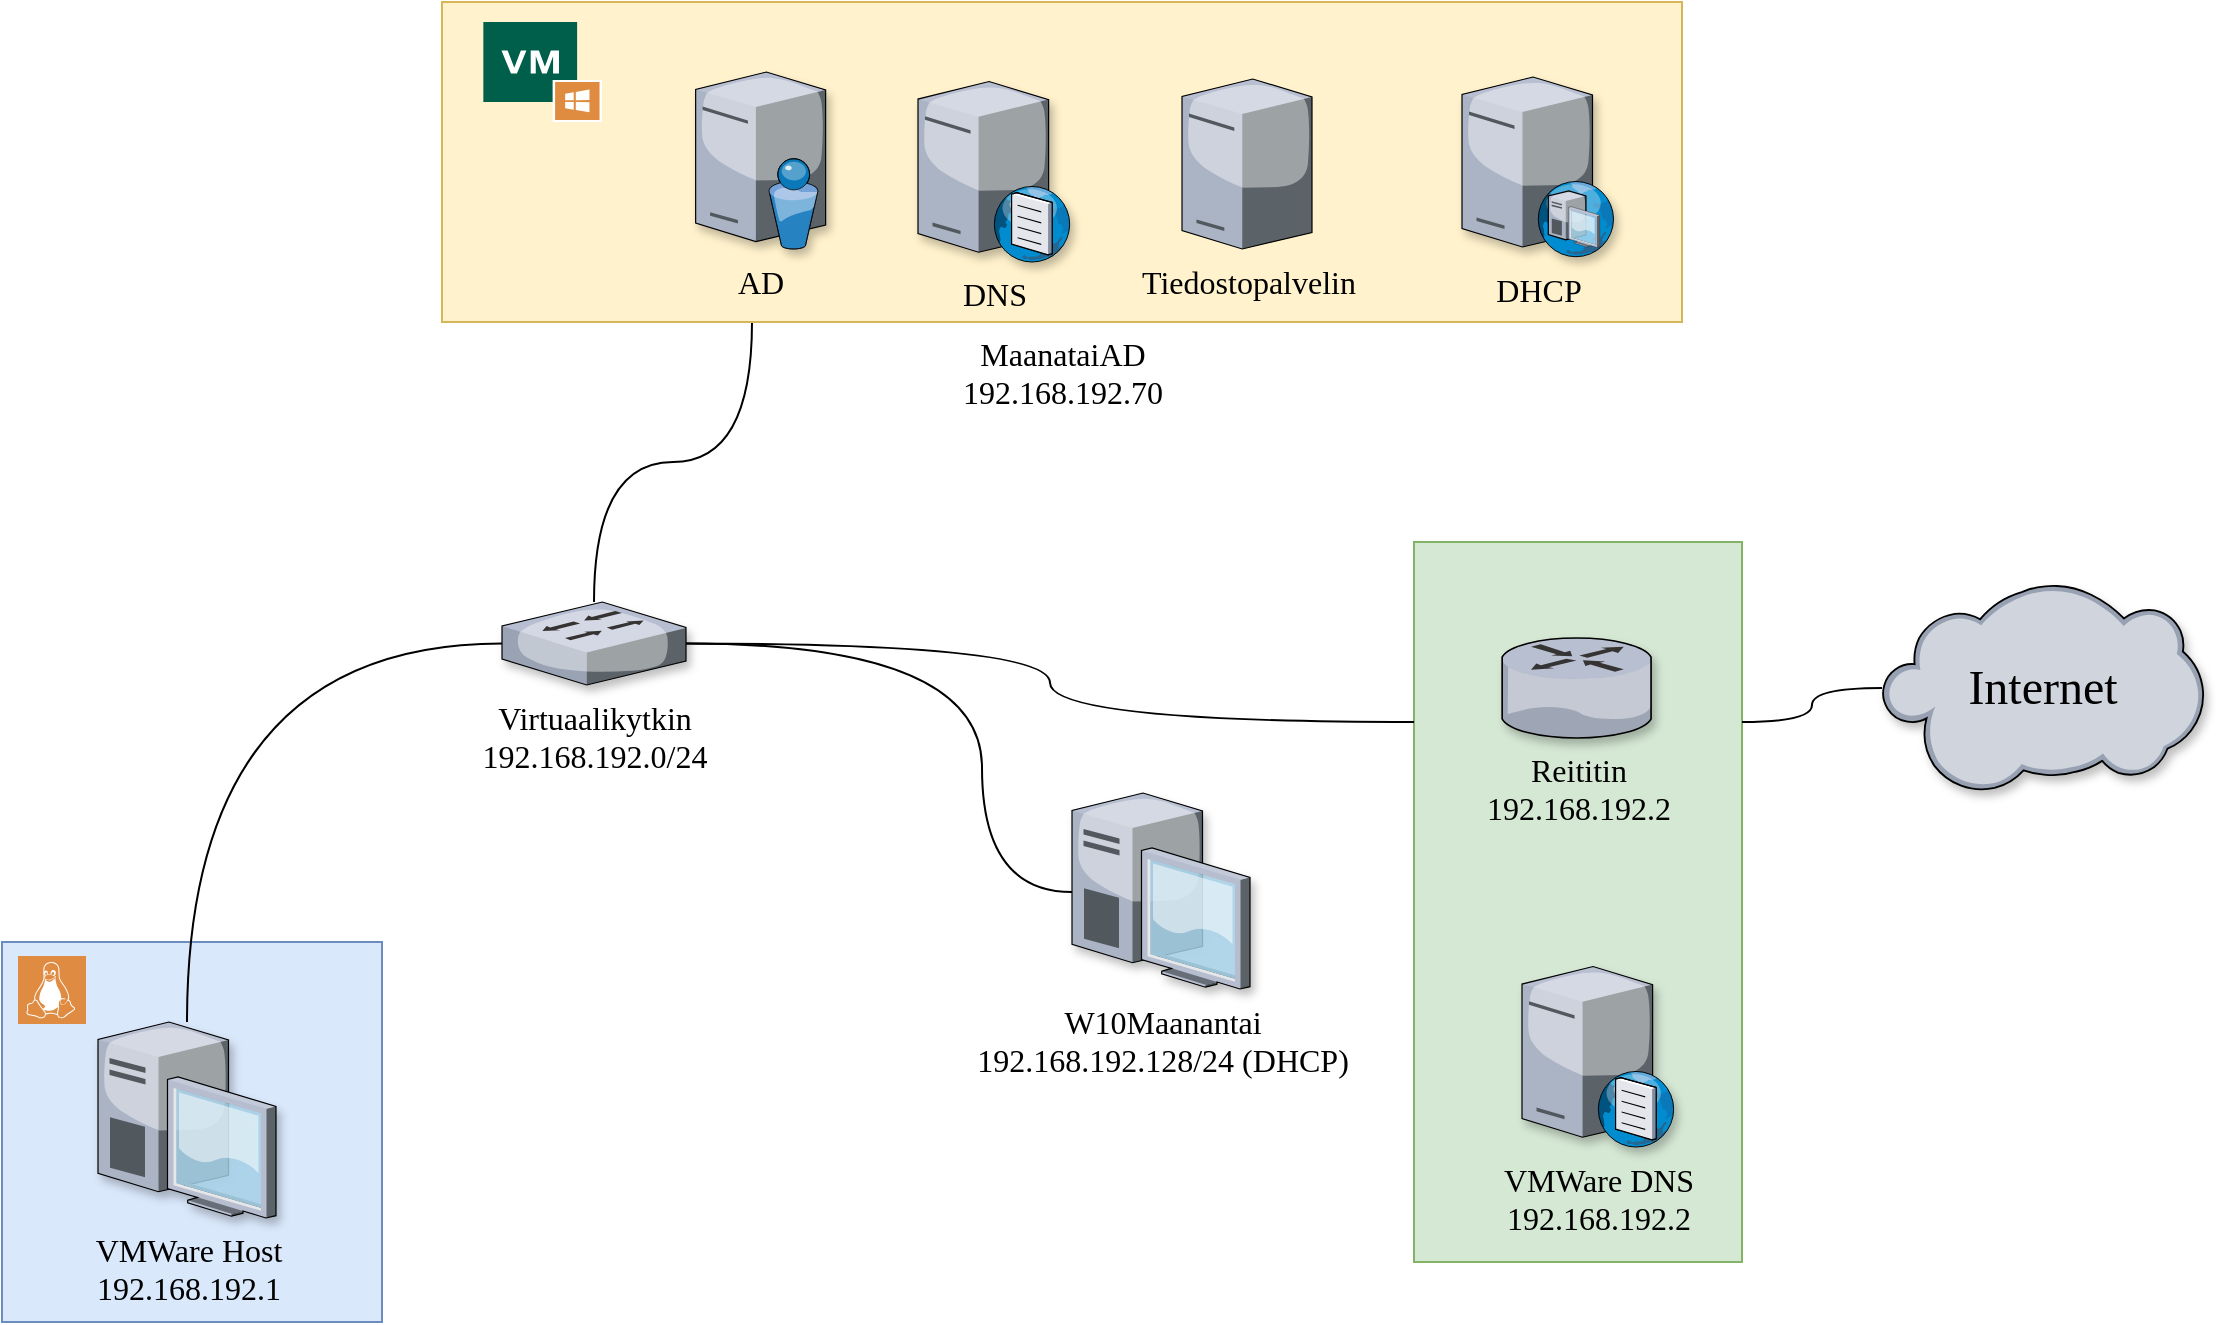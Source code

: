 <mxfile version="17.2.4" type="device"><diagram id="YC46AyQL0sCKj7nAzzFJ" name="Page-1"><mxGraphModel dx="1363" dy="780" grid="1" gridSize="10" guides="1" tooltips="1" connect="1" arrows="1" fold="1" page="1" pageScale="1" pageWidth="1169" pageHeight="827" math="0" shadow="0"><root><mxCell id="0"/><mxCell id="1" parent="0"/><mxCell id="yzCuJvJ5avhXDysIZ3V--28" value="" style="rounded=0;whiteSpace=wrap;html=1;sketch=0;fontFamily=Helvetica;fontSize=12;fillColor=#dae8fc;strokeColor=#6c8ebf;" parent="1" vertex="1"><mxGeometry x="50" y="520" width="190" height="190" as="geometry"/></mxCell><mxCell id="yzCuJvJ5avhXDysIZ3V--15" value="" style="rounded=0;whiteSpace=wrap;html=1;sketch=0;fontFamily=Helvetica;fontSize=12;fillColor=#d5e8d4;strokeColor=#82b366;" parent="1" vertex="1"><mxGeometry x="756" y="320" width="164" height="360" as="geometry"/></mxCell><mxCell id="yzCuJvJ5avhXDysIZ3V--4" value="VMWare Host&lt;br&gt;192.168.192.1" style="verticalLabelPosition=bottom;sketch=0;aspect=fixed;html=1;verticalAlign=top;strokeColor=none;align=center;outlineConnect=0;shape=mxgraph.citrix.desktop;shadow=1;glass=1;fontFamily=Comic Sans MS;fontSize=16;fillColor=#660000;gradientColor=#FFFF99;gradientDirection=north;fontColor=default;" parent="1" vertex="1"><mxGeometry x="98" y="560" width="89" height="98" as="geometry"/></mxCell><mxCell id="yzCuJvJ5avhXDysIZ3V--23" style="edgeStyle=orthogonalEdgeStyle;curved=1;orthogonalLoop=1;jettySize=auto;html=1;entryX=1;entryY=0.25;entryDx=0;entryDy=0;fontFamily=Helvetica;fontSize=12;fontColor=default;endArrow=none;endFill=0;" parent="1" source="yzCuJvJ5avhXDysIZ3V--5" target="yzCuJvJ5avhXDysIZ3V--15" edge="1"><mxGeometry relative="1" as="geometry"/></mxCell><mxCell id="yzCuJvJ5avhXDysIZ3V--5" value="&lt;font style=&quot;font-size: 24px&quot;&gt;Internet&lt;/font&gt;" style="verticalLabelPosition=middle;sketch=0;aspect=fixed;html=1;verticalAlign=middle;strokeColor=none;align=center;outlineConnect=0;shape=mxgraph.citrix.cloud;shadow=1;glass=1;fontFamily=Comic Sans MS;fontSize=16;fillColor=#660000;gradientColor=#FFFF99;gradientDirection=north;labelPosition=center;fontColor=default;" parent="1" vertex="1"><mxGeometry x="990" y="340.5" width="160.89" height="105" as="geometry"/></mxCell><mxCell id="yzCuJvJ5avhXDysIZ3V--17" style="edgeStyle=orthogonalEdgeStyle;curved=1;orthogonalLoop=1;jettySize=auto;html=1;entryX=0.25;entryY=1;entryDx=0;entryDy=0;fontFamily=Helvetica;fontSize=12;fontColor=default;endArrow=none;endFill=0;" parent="1" source="yzCuJvJ5avhXDysIZ3V--6" target="yzCuJvJ5avhXDysIZ3V--8" edge="1"><mxGeometry relative="1" as="geometry"/></mxCell><mxCell id="yzCuJvJ5avhXDysIZ3V--18" style="edgeStyle=orthogonalEdgeStyle;curved=1;orthogonalLoop=1;jettySize=auto;html=1;fontFamily=Helvetica;fontSize=12;fontColor=default;endArrow=none;endFill=0;" parent="1" source="yzCuJvJ5avhXDysIZ3V--6" target="yzCuJvJ5avhXDysIZ3V--4" edge="1"><mxGeometry relative="1" as="geometry"/></mxCell><mxCell id="yzCuJvJ5avhXDysIZ3V--20" style="edgeStyle=orthogonalEdgeStyle;curved=1;orthogonalLoop=1;jettySize=auto;html=1;entryX=0;entryY=0.25;entryDx=0;entryDy=0;fontFamily=Helvetica;fontSize=12;fontColor=default;endArrow=none;endFill=0;" parent="1" source="yzCuJvJ5avhXDysIZ3V--6" target="yzCuJvJ5avhXDysIZ3V--15" edge="1"><mxGeometry relative="1" as="geometry"/></mxCell><mxCell id="yzCuJvJ5avhXDysIZ3V--26" style="edgeStyle=orthogonalEdgeStyle;curved=1;orthogonalLoop=1;jettySize=auto;html=1;fontFamily=Helvetica;fontSize=12;fontColor=default;endArrow=none;endFill=0;" parent="1" source="yzCuJvJ5avhXDysIZ3V--6" target="yzCuJvJ5avhXDysIZ3V--25" edge="1"><mxGeometry relative="1" as="geometry"><Array as="points"><mxPoint x="540" y="371"/><mxPoint x="540" y="495"/></Array></mxGeometry></mxCell><mxCell id="yzCuJvJ5avhXDysIZ3V--6" value="Virtuaalikytkin&lt;br&gt;192.168.192.0/24" style="verticalLabelPosition=bottom;sketch=0;aspect=fixed;html=1;verticalAlign=top;strokeColor=none;align=center;outlineConnect=0;shape=mxgraph.citrix.switch;shadow=1;glass=1;fontFamily=Comic Sans MS;fontSize=16;fillColor=#660000;gradientColor=#FFFF99;gradientDirection=north;fontColor=default;" parent="1" vertex="1"><mxGeometry x="300" y="350" width="92" height="41.5" as="geometry"/></mxCell><mxCell id="yzCuJvJ5avhXDysIZ3V--7" value="MaanataiAD&lt;br&gt;192.168.192.70" style="group;labelPosition=center;verticalLabelPosition=bottom;align=center;verticalAlign=top;fontFamily=Comic Sans MS;fontSize=16;sketch=0;fontColor=default;fillColor=default;html=1;" parent="1" vertex="1" connectable="0"><mxGeometry x="270" y="50" width="620" height="160" as="geometry"/></mxCell><mxCell id="yzCuJvJ5avhXDysIZ3V--8" value="" style="rounded=0;whiteSpace=wrap;html=1;shadow=0;glass=0;sketch=0;fontFamily=Comic Sans MS;fontSize=16;fillColor=#fff2cc;gradientDirection=north;strokeColor=#d6b656;fontColor=default;" parent="yzCuJvJ5avhXDysIZ3V--7" vertex="1"><mxGeometry width="620" height="160" as="geometry"/></mxCell><mxCell id="yzCuJvJ5avhXDysIZ3V--9" value="" style="sketch=0;pointerEvents=1;shadow=0;dashed=0;html=1;strokeColor=none;fillColor=#005F4B;labelPosition=center;verticalLabelPosition=bottom;verticalAlign=top;align=center;outlineConnect=0;shape=mxgraph.veeam2.windows_vm;glass=1;fontFamily=Comic Sans MS;fontSize=16;fontColor=default;" parent="yzCuJvJ5avhXDysIZ3V--7" vertex="1"><mxGeometry x="20.67" y="10" width="59.33" height="50" as="geometry"/></mxCell><mxCell id="yzCuJvJ5avhXDysIZ3V--2" value="&lt;font face=&quot;Comic Sans MS&quot; style=&quot;font-size: 16px&quot;&gt;Tiedostopalvelin&lt;br&gt;&lt;/font&gt;" style="verticalLabelPosition=bottom;sketch=0;aspect=fixed;html=1;verticalAlign=top;strokeColor=none;align=center;outlineConnect=0;shape=mxgraph.citrix.tower_server;" parent="yzCuJvJ5avhXDysIZ3V--7" vertex="1"><mxGeometry x="370.001" y="38.5" width="65" height="85" as="geometry"/></mxCell><mxCell id="yzCuJvJ5avhXDysIZ3V--10" value="AD" style="verticalLabelPosition=bottom;sketch=0;aspect=fixed;html=1;verticalAlign=top;strokeColor=none;align=center;outlineConnect=0;shape=mxgraph.citrix.directory_server;shadow=1;glass=1;fontFamily=Comic Sans MS;fontSize=16;fillColor=#660000;gradientColor=#FFFF99;gradientDirection=north;fontColor=default;" parent="yzCuJvJ5avhXDysIZ3V--7" vertex="1"><mxGeometry x="126.818" y="35" width="65" height="88.5" as="geometry"/></mxCell><mxCell id="yzCuJvJ5avhXDysIZ3V--11" value="DNS" style="verticalLabelPosition=bottom;sketch=0;aspect=fixed;html=1;verticalAlign=top;strokeColor=none;align=center;outlineConnect=0;shape=mxgraph.citrix.dns_server;shadow=1;glass=1;fontFamily=Comic Sans MS;fontSize=16;fillColor=#660000;gradientColor=#FFFF99;gradientDirection=north;fontColor=default;" parent="yzCuJvJ5avhXDysIZ3V--7" vertex="1"><mxGeometry x="237.998" y="37.5" width="76.5" height="92.5" as="geometry"/></mxCell><mxCell id="yzCuJvJ5avhXDysIZ3V--12" value="DHCP" style="verticalLabelPosition=bottom;sketch=0;aspect=fixed;html=1;verticalAlign=top;strokeColor=none;align=center;outlineConnect=0;shape=mxgraph.citrix.dhcp_server;shadow=1;glass=1;fontFamily=Comic Sans MS;fontSize=16;fillColor=#660000;gradientColor=#FFFF99;gradientDirection=north;fontColor=default;labelPosition=center;" parent="yzCuJvJ5avhXDysIZ3V--7" vertex="1"><mxGeometry x="510" y="37.5" width="76" height="90" as="geometry"/></mxCell><mxCell id="yzCuJvJ5avhXDysIZ3V--13" value="Reititin&lt;br&gt;192.168.192.2" style="verticalLabelPosition=bottom;sketch=0;aspect=fixed;html=1;verticalAlign=top;strokeColor=none;align=center;outlineConnect=0;shape=mxgraph.citrix.router;shadow=1;glass=1;fontFamily=Comic Sans MS;fontSize=16;fillColor=#660000;gradientColor=#FFFF99;gradientDirection=north;fontColor=default;" parent="1" vertex="1"><mxGeometry x="800" y="368" width="75.34" height="50" as="geometry"/></mxCell><mxCell id="yzCuJvJ5avhXDysIZ3V--14" value="VMWare DNS&lt;br&gt;192.168.192.2" style="verticalLabelPosition=bottom;sketch=0;aspect=fixed;html=1;verticalAlign=top;strokeColor=none;align=center;outlineConnect=0;shape=mxgraph.citrix.dns_server;shadow=1;glass=1;fontFamily=Comic Sans MS;fontSize=16;fillColor=#660000;gradientColor=#FFFF99;gradientDirection=north;fontColor=default;" parent="1" vertex="1"><mxGeometry x="810" y="530" width="76.5" height="92.5" as="geometry"/></mxCell><mxCell id="yzCuJvJ5avhXDysIZ3V--25" value="W10Maanantai&lt;br&gt;192.168.192.128/24 (DHCP)" style="verticalLabelPosition=bottom;sketch=0;aspect=fixed;html=1;verticalAlign=top;strokeColor=none;align=center;outlineConnect=0;shape=mxgraph.citrix.desktop;shadow=1;glass=1;fontFamily=Comic Sans MS;fontSize=16;fillColor=#660000;gradientColor=#FFFF99;gradientDirection=north;fontColor=default;" parent="1" vertex="1"><mxGeometry x="585" y="445.5" width="89" height="98" as="geometry"/></mxCell><mxCell id="yzCuJvJ5avhXDysIZ3V--27" value="" style="sketch=0;pointerEvents=1;shadow=0;dashed=0;html=1;strokeColor=none;fillColor=#DF8C42;labelPosition=center;verticalLabelPosition=bottom;verticalAlign=top;align=center;outlineConnect=0;shape=mxgraph.veeam2.linux;fontFamily=Helvetica;fontSize=12;fontColor=default;" parent="1" vertex="1"><mxGeometry x="58" y="527" width="34" height="34" as="geometry"/></mxCell></root></mxGraphModel></diagram></mxfile>